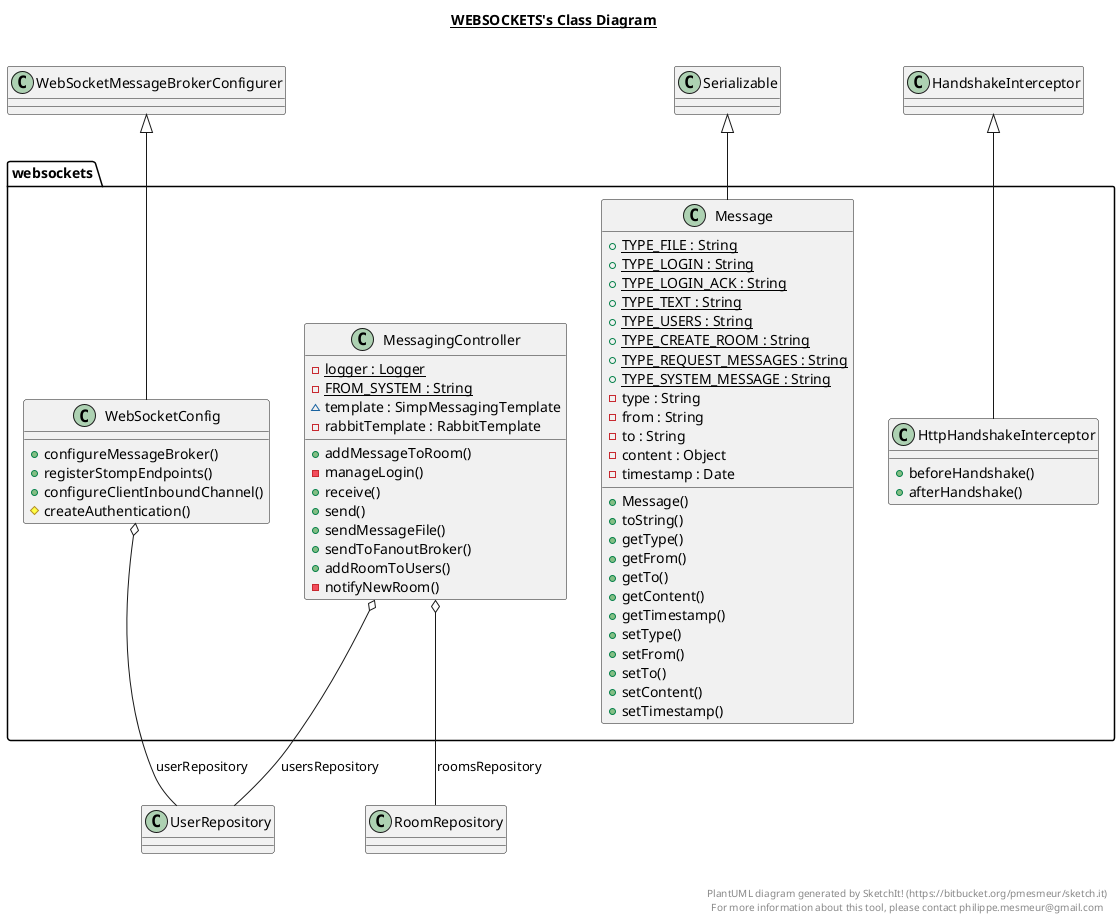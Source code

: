 @startuml

title __WEBSOCKETS's Class Diagram__\n

  package websockets {
    class HttpHandshakeInterceptor {
        + beforeHandshake()
        + afterHandshake()
    }
  }
  

  package websockets {
    class Message {
        {static} + TYPE_FILE : String
        {static} + TYPE_LOGIN : String
        {static} + TYPE_LOGIN_ACK : String
        {static} + TYPE_TEXT : String
        {static} + TYPE_USERS : String
        {static} + TYPE_CREATE_ROOM : String
        {static} + TYPE_REQUEST_MESSAGES : String
        {static} + TYPE_SYSTEM_MESSAGE : String
        - type : String
        - from : String
        - to : String
        - content : Object
        - timestamp : Date
        + Message()
        + toString()
        + getType()
        + getFrom()
        + getTo()
        + getContent()
        + getTimestamp()
        + setType()
        + setFrom()
        + setTo()
        + setContent()
        + setTimestamp()
    }
  }
  

  package websockets {
    class MessagingController {
        {static} - logger : Logger
        {static} - FROM_SYSTEM : String
        ~ template : SimpMessagingTemplate
        - rabbitTemplate : RabbitTemplate
        + addMessageToRoom()
        - manageLogin()
        + receive()
        + send()
        + sendMessageFile()
        + sendToFanoutBroker()
        + addRoomToUsers()
        - notifyNewRoom()
    }
  }
  

  package websockets {
    class WebSocketConfig {
        + configureMessageBroker()
        + registerStompEndpoints()
        + configureClientInboundChannel()
        # createAuthentication()
    }
  }
  

  HttpHandshakeInterceptor -up-|> HandshakeInterceptor
  Message -up-|> Serializable
  MessagingController o-- UserRepository : usersRepository
  MessagingController o-- RoomRepository : roomsRepository
  WebSocketConfig -up-|> WebSocketMessageBrokerConfigurer
  WebSocketConfig o-- UserRepository : userRepository


right footer


PlantUML diagram generated by SketchIt! (https://bitbucket.org/pmesmeur/sketch.it)
For more information about this tool, please contact philippe.mesmeur@gmail.com
endfooter

@enduml
